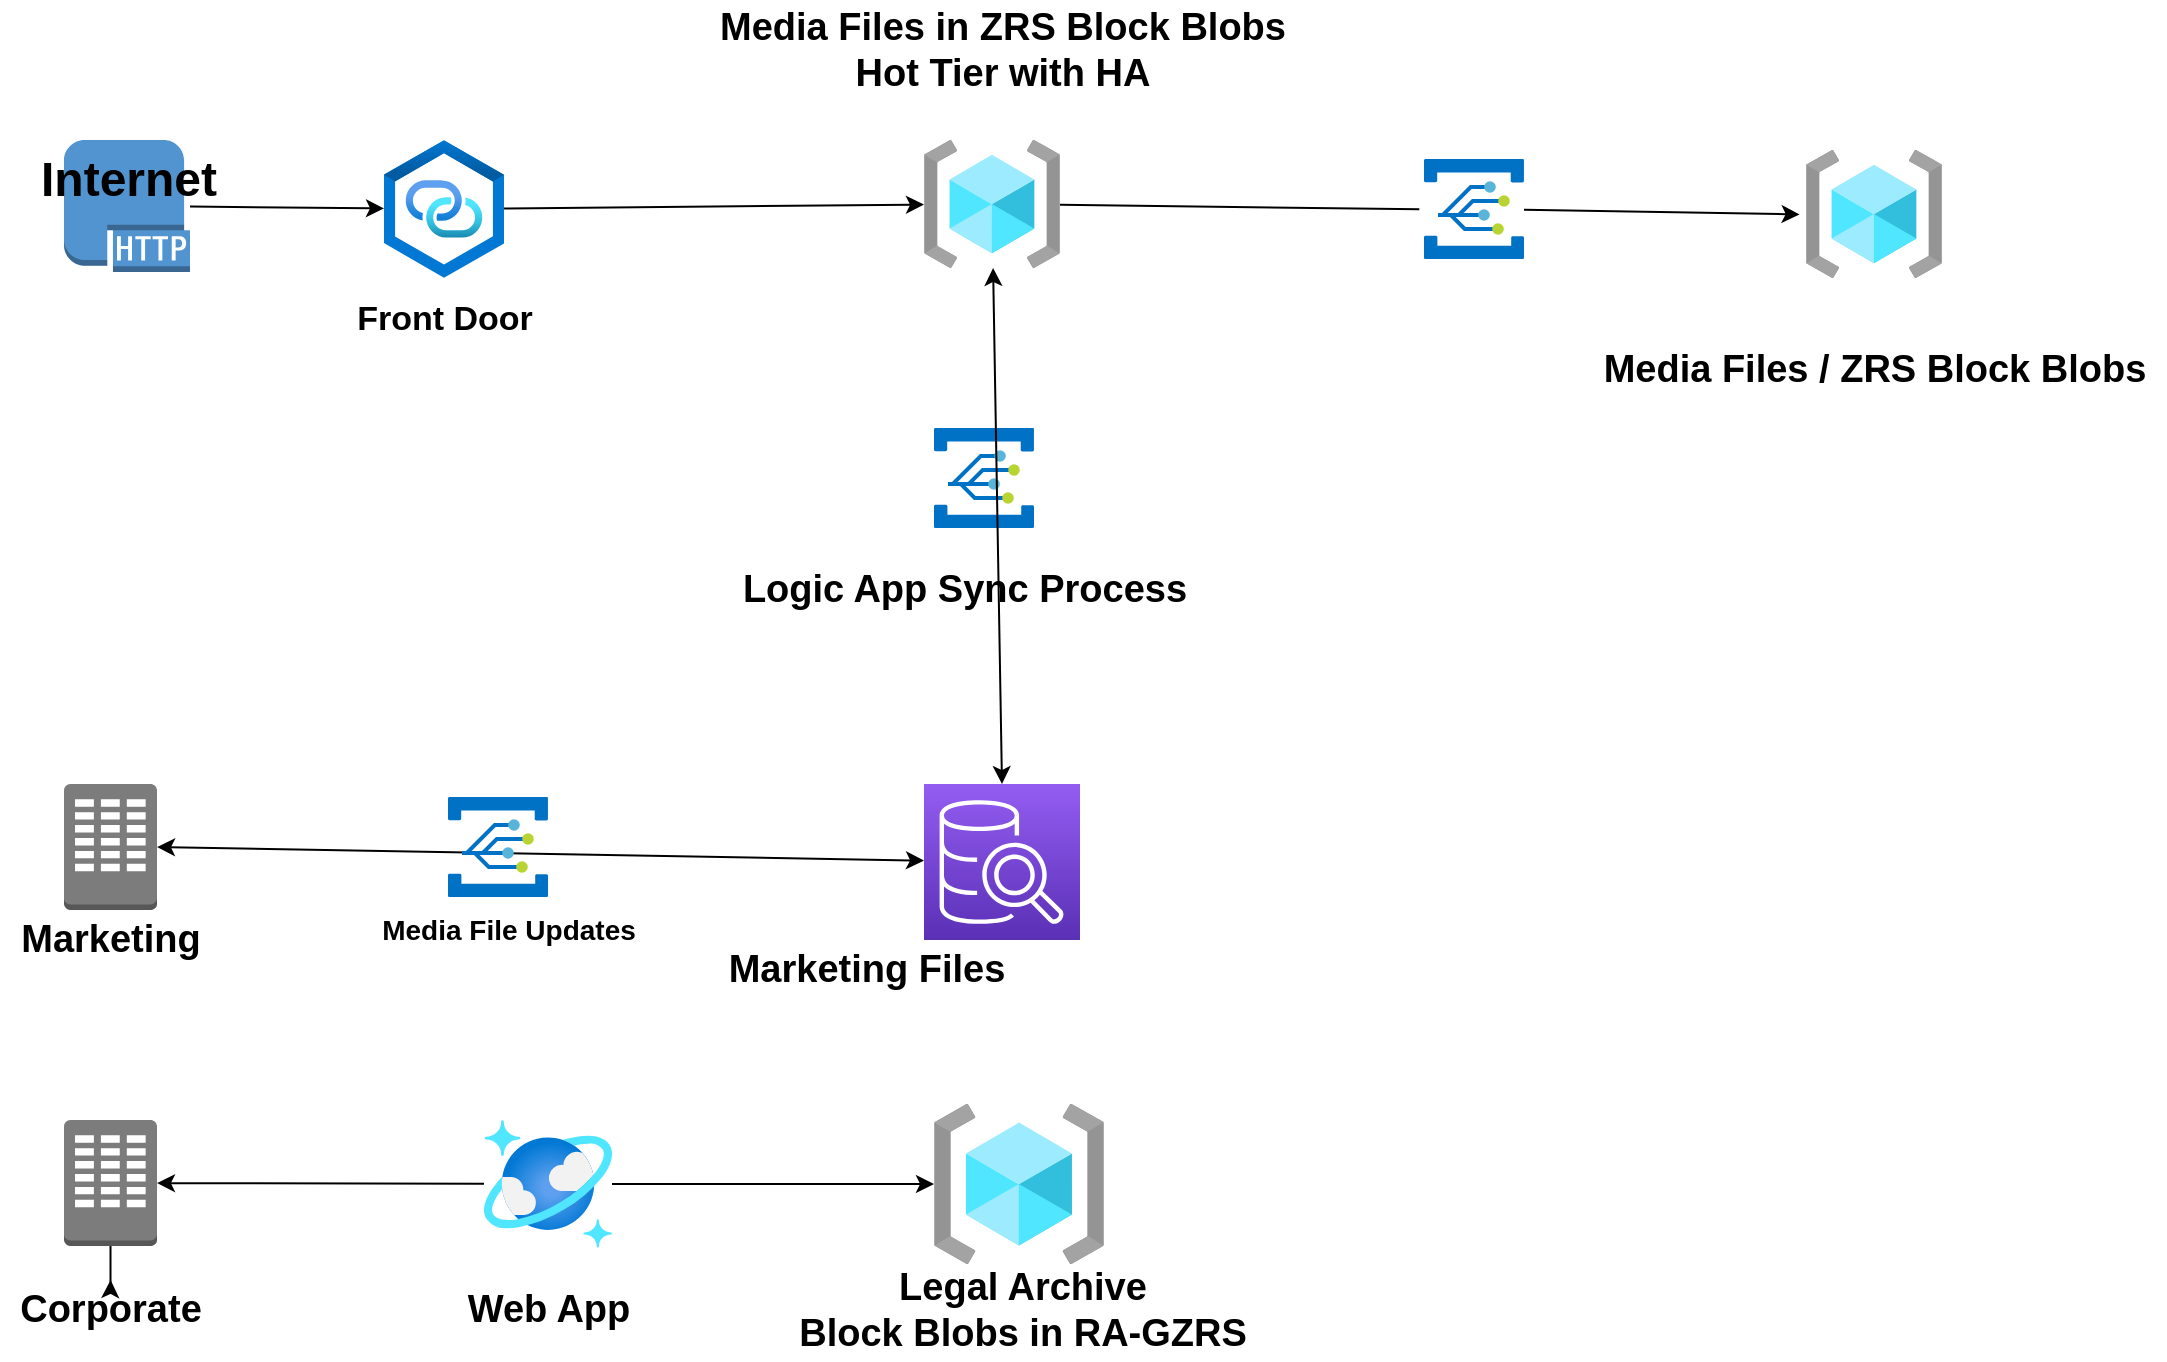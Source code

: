 <mxfile version="18.1.3" type="github"><diagram id="eL0kLIMS-WRZKZcdX17f" name="Page-1"><mxGraphModel dx="2591" dy="882" grid="1" gridSize="10" guides="1" tooltips="1" connect="1" arrows="1" fold="1" page="1" pageScale="1" pageWidth="1169" pageHeight="827" math="0" shadow="0"><root><mxCell id="0"/><mxCell id="1" parent="0"/><mxCell id="QFHmPqWjS5R0FV-KH4-_-5" value="" style="aspect=fixed;html=1;points=[];align=center;image;fontSize=12;image=img/lib/azure2/general/Resource_Groups.svg;" parent="1" vertex="1"><mxGeometry x="430" y="150" width="68" height="64" as="geometry"/></mxCell><mxCell id="QFHmPqWjS5R0FV-KH4-_-8" value="" style="outlineConnect=0;dashed=0;verticalLabelPosition=bottom;verticalAlign=top;align=center;html=1;shape=mxgraph.aws3.http_protocol;fillColor=#5294CF;gradientColor=none;" parent="1" vertex="1"><mxGeometry y="150" width="63" height="66" as="geometry"/></mxCell><mxCell id="QFHmPqWjS5R0FV-KH4-_-11" value="" style="aspect=fixed;html=1;points=[];align=center;image;fontSize=12;image=img/lib/azure2/general/Resource_Groups.svg;" parent="1" vertex="1"><mxGeometry x="435" y="632" width="85.01" height="80" as="geometry"/></mxCell><mxCell id="QFHmPqWjS5R0FV-KH4-_-12" value="&lt;font style=&quot;font-size: 24px;&quot;&gt;&lt;b&gt;Internet&lt;/b&gt;&lt;/font&gt;" style="text;html=1;resizable=0;autosize=1;align=center;verticalAlign=middle;points=[];fillColor=none;strokeColor=none;rounded=0;" parent="1" vertex="1"><mxGeometry x="-18.5" y="159.5" width="100" height="20" as="geometry"/></mxCell><mxCell id="QFHmPqWjS5R0FV-KH4-_-23" value="" style="sketch=0;points=[[0,0,0],[0.25,0,0],[0.5,0,0],[0.75,0,0],[1,0,0],[0,1,0],[0.25,1,0],[0.5,1,0],[0.75,1,0],[1,1,0],[0,0.25,0],[0,0.5,0],[0,0.75,0],[1,0.25,0],[1,0.5,0],[1,0.75,0]];outlineConnect=0;fontColor=#232F3E;gradientColor=#945DF2;gradientDirection=north;fillColor=#5A30B5;strokeColor=#ffffff;dashed=0;verticalLabelPosition=bottom;verticalAlign=top;align=center;html=1;fontSize=12;fontStyle=0;aspect=fixed;shape=mxgraph.aws4.resourceIcon;resIcon=mxgraph.aws4.sql_workbench;" parent="1" vertex="1"><mxGeometry x="430" y="472" width="78" height="78" as="geometry"/></mxCell><mxCell id="QFHmPqWjS5R0FV-KH4-_-38" value="" style="aspect=fixed;html=1;points=[];align=center;image;fontSize=12;image=img/lib/azure2/preview/Private_Link_Hub.svg;" parent="1" vertex="1"><mxGeometry x="160" y="150" width="60" height="69" as="geometry"/></mxCell><mxCell id="QFHmPqWjS5R0FV-KH4-_-40" value="" style="endArrow=classic;html=1;rounded=0;fontSize=24;" parent="1" source="QFHmPqWjS5R0FV-KH4-_-8" target="QFHmPqWjS5R0FV-KH4-_-38" edge="1"><mxGeometry width="50" height="50" relative="1" as="geometry"><mxPoint x="460" y="650" as="sourcePoint"/><mxPoint x="510" y="600" as="targetPoint"/></mxGeometry></mxCell><mxCell id="QFHmPqWjS5R0FV-KH4-_-42" value="" style="endArrow=classic;html=1;rounded=0;fontSize=24;" parent="1" source="QFHmPqWjS5R0FV-KH4-_-38" target="QFHmPqWjS5R0FV-KH4-_-5" edge="1"><mxGeometry width="50" height="50" relative="1" as="geometry"><mxPoint x="460" y="650" as="sourcePoint"/><mxPoint x="256" y="212" as="targetPoint"/></mxGeometry></mxCell><mxCell id="kSGfADLNvd18y3AhmwSg-1" value="&lt;b&gt;&lt;font style=&quot;font-size: 17px;&quot;&gt;Front Door&lt;/font&gt;&lt;/b&gt;" style="text;html=1;resizable=0;autosize=1;align=center;verticalAlign=middle;points=[];fillColor=none;strokeColor=none;rounded=0;" parent="1" vertex="1"><mxGeometry x="140" y="230" width="100" height="20" as="geometry"/></mxCell><mxCell id="kSGfADLNvd18y3AhmwSg-3" value="" style="aspect=fixed;html=1;points=[];align=center;image;fontSize=12;image=img/lib/azure2/general/Resource_Groups.svg;" parent="1" vertex="1"><mxGeometry x="871" y="155" width="68" height="64" as="geometry"/></mxCell><mxCell id="kSGfADLNvd18y3AhmwSg-4" value="&lt;b&gt;Media Files / ZRS Block Blobs&lt;/b&gt;" style="text;html=1;resizable=0;autosize=1;align=center;verticalAlign=middle;points=[];fillColor=none;strokeColor=none;rounded=0;fontSize=19;" parent="1" vertex="1"><mxGeometry x="760" y="250" width="290" height="30" as="geometry"/></mxCell><mxCell id="kSGfADLNvd18y3AhmwSg-20" style="edgeStyle=orthogonalEdgeStyle;rounded=0;orthogonalLoop=1;jettySize=auto;html=1;fontSize=19;" parent="1" source="kSGfADLNvd18y3AhmwSg-6" target="kSGfADLNvd18y3AhmwSg-7" edge="1"><mxGeometry relative="1" as="geometry"/></mxCell><mxCell id="kSGfADLNvd18y3AhmwSg-6" value="" style="outlineConnect=0;dashed=0;verticalLabelPosition=bottom;verticalAlign=top;align=center;html=1;shape=mxgraph.aws3.corporate_data_center;fillColor=#7D7C7C;gradientColor=none;fontSize=19;" parent="1" vertex="1"><mxGeometry y="640" width="46.5" height="63" as="geometry"/></mxCell><mxCell id="kSGfADLNvd18y3AhmwSg-7" value="&lt;b&gt;Corporate&lt;/b&gt;" style="text;html=1;resizable=0;autosize=1;align=center;verticalAlign=middle;points=[];fillColor=none;strokeColor=none;rounded=0;fontSize=19;" parent="1" vertex="1"><mxGeometry x="-31.75" y="720" width="110" height="30" as="geometry"/></mxCell><mxCell id="kSGfADLNvd18y3AhmwSg-8" value="&lt;b&gt;Web App&lt;/b&gt;" style="text;html=1;resizable=0;autosize=1;align=center;verticalAlign=middle;points=[];fillColor=none;strokeColor=none;rounded=0;fontSize=19;" parent="1" vertex="1"><mxGeometry x="192" y="720" width="100" height="30" as="geometry"/></mxCell><mxCell id="kSGfADLNvd18y3AhmwSg-9" value="" style="outlineConnect=0;dashed=0;verticalLabelPosition=bottom;verticalAlign=top;align=center;html=1;shape=mxgraph.aws3.corporate_data_center;fillColor=#7D7C7C;gradientColor=none;fontSize=19;" parent="1" vertex="1"><mxGeometry y="472" width="46.5" height="63" as="geometry"/></mxCell><mxCell id="kSGfADLNvd18y3AhmwSg-10" value="&lt;b&gt;Marketing Files&lt;/b&gt;" style="text;html=1;resizable=0;autosize=1;align=center;verticalAlign=middle;points=[];fillColor=none;strokeColor=none;rounded=0;fontSize=19;" parent="1" vertex="1"><mxGeometry x="326" y="550" width="150" height="30" as="geometry"/></mxCell><mxCell id="kSGfADLNvd18y3AhmwSg-11" value="&lt;b&gt;Legal Archive&lt;br&gt;Block Blobs in RA-GZRS&lt;/b&gt;" style="text;html=1;resizable=0;autosize=1;align=center;verticalAlign=middle;points=[];fillColor=none;strokeColor=none;rounded=0;fontSize=19;" parent="1" vertex="1"><mxGeometry x="358.5" y="710" width="240" height="50" as="geometry"/></mxCell><mxCell id="kSGfADLNvd18y3AhmwSg-13" value="" style="endArrow=classic;html=1;rounded=0;fontSize=19;entryX=-0.047;entryY=0.503;entryDx=0;entryDy=0;entryPerimeter=0;startArrow=none;" parent="1" source="QFHmPqWjS5R0FV-KH4-_-10" target="kSGfADLNvd18y3AhmwSg-3" edge="1"><mxGeometry width="50" height="50" relative="1" as="geometry"><mxPoint x="610" y="440" as="sourcePoint"/><mxPoint x="660" y="390" as="targetPoint"/></mxGeometry></mxCell><mxCell id="kSGfADLNvd18y3AhmwSg-14" value="" style="sketch=0;aspect=fixed;html=1;points=[];align=center;image;fontSize=12;image=img/lib/mscae/Event_Grid.svg;" parent="1" vertex="1"><mxGeometry x="435" y="294" width="50" height="50" as="geometry"/></mxCell><mxCell id="kSGfADLNvd18y3AhmwSg-15" value="&lt;b&gt;Logic App Sync Process&lt;/b&gt;" style="text;html=1;resizable=0;autosize=1;align=center;verticalAlign=middle;points=[];fillColor=none;strokeColor=none;rounded=0;fontSize=19;" parent="1" vertex="1"><mxGeometry x="330" y="360" width="240" height="30" as="geometry"/></mxCell><mxCell id="kSGfADLNvd18y3AhmwSg-16" value="" style="endArrow=classic;startArrow=classic;html=1;rounded=0;fontSize=19;exitX=0.5;exitY=0;exitDx=0;exitDy=0;exitPerimeter=0;" parent="1" source="QFHmPqWjS5R0FV-KH4-_-23" target="QFHmPqWjS5R0FV-KH4-_-5" edge="1"><mxGeometry width="50" height="50" relative="1" as="geometry"><mxPoint x="610" y="440" as="sourcePoint"/><mxPoint x="660" y="390" as="targetPoint"/></mxGeometry></mxCell><mxCell id="kSGfADLNvd18y3AhmwSg-17" value="" style="endArrow=classic;startArrow=classic;html=1;rounded=0;fontSize=19;exitX=1;exitY=0.5;exitDx=0;exitDy=0;exitPerimeter=0;" parent="1" source="kSGfADLNvd18y3AhmwSg-9" target="QFHmPqWjS5R0FV-KH4-_-23" edge="1"><mxGeometry width="50" height="50" relative="1" as="geometry"><mxPoint x="610" y="440" as="sourcePoint"/><mxPoint x="660" y="390" as="targetPoint"/></mxGeometry></mxCell><mxCell id="kSGfADLNvd18y3AhmwSg-18" value="" style="endArrow=classic;startArrow=none;html=1;rounded=0;fontSize=19;" parent="1" source="QFHmPqWjS5R0FV-KH4-_-21" target="QFHmPqWjS5R0FV-KH4-_-11" edge="1"><mxGeometry width="50" height="50" relative="1" as="geometry"><mxPoint x="610" y="440" as="sourcePoint"/><mxPoint x="660" y="390" as="targetPoint"/></mxGeometry></mxCell><mxCell id="kSGfADLNvd18y3AhmwSg-19" value="&lt;b&gt;Marketing&lt;/b&gt;" style="text;html=1;resizable=0;autosize=1;align=center;verticalAlign=middle;points=[];fillColor=none;strokeColor=none;rounded=0;fontSize=19;" parent="1" vertex="1"><mxGeometry x="-31.75" y="535" width="110" height="30" as="geometry"/></mxCell><mxCell id="QFHmPqWjS5R0FV-KH4-_-21" value="" style="aspect=fixed;html=1;points=[];align=center;image;fontSize=12;image=img/lib/azure2/databases/Azure_Cosmos_DB.svg;" parent="1" vertex="1"><mxGeometry x="210" y="640" width="64" height="64" as="geometry"/></mxCell><mxCell id="kSGfADLNvd18y3AhmwSg-21" value="" style="endArrow=none;startArrow=classic;html=1;rounded=0;fontSize=19;" parent="1" source="kSGfADLNvd18y3AhmwSg-6" target="QFHmPqWjS5R0FV-KH4-_-21" edge="1"><mxGeometry width="50" height="50" relative="1" as="geometry"><mxPoint x="36.5" y="676.576" as="sourcePoint"/><mxPoint x="435.99" y="643.517" as="targetPoint"/></mxGeometry></mxCell><mxCell id="QFHmPqWjS5R0FV-KH4-_-10" value="" style="sketch=0;aspect=fixed;html=1;points=[];align=center;image;fontSize=12;image=img/lib/mscae/Event_Grid.svg;" parent="1" vertex="1"><mxGeometry x="680" y="159.5" width="50" height="50" as="geometry"/></mxCell><mxCell id="kSGfADLNvd18y3AhmwSg-22" value="" style="endArrow=none;html=1;rounded=0;fontSize=19;entryX=-0.047;entryY=0.503;entryDx=0;entryDy=0;entryPerimeter=0;" parent="1" source="QFHmPqWjS5R0FV-KH4-_-5" target="QFHmPqWjS5R0FV-KH4-_-10" edge="1"><mxGeometry width="50" height="50" relative="1" as="geometry"><mxPoint x="498" y="190.252" as="sourcePoint"/><mxPoint x="876.804" y="282.192" as="targetPoint"/></mxGeometry></mxCell><mxCell id="kSGfADLNvd18y3AhmwSg-23" value="&lt;b&gt;Media Files in ZRS Block Blobs&lt;br&gt;Hot Tier with HA&lt;br&gt;&lt;/b&gt;" style="text;html=1;resizable=0;autosize=1;align=center;verticalAlign=middle;points=[];fillColor=none;strokeColor=none;rounded=0;fontSize=19;" parent="1" vertex="1"><mxGeometry x="319" y="80" width="300" height="50" as="geometry"/></mxCell><mxCell id="kSGfADLNvd18y3AhmwSg-24" value="" style="sketch=0;aspect=fixed;html=1;points=[];align=center;image;fontSize=12;image=img/lib/mscae/Event_Grid.svg;" parent="1" vertex="1"><mxGeometry x="192" y="478.5" width="50" height="50" as="geometry"/></mxCell><mxCell id="kSGfADLNvd18y3AhmwSg-26" value="&lt;b&gt;&lt;font style=&quot;font-size: 14px;&quot;&gt;Media File Updates&lt;/font&gt;&lt;/b&gt;" style="text;html=1;resizable=0;autosize=1;align=center;verticalAlign=middle;points=[];fillColor=none;strokeColor=none;rounded=0;fontSize=19;" parent="1" vertex="1"><mxGeometry x="152" y="528.5" width="140" height="30" as="geometry"/></mxCell></root></mxGraphModel></diagram></mxfile>